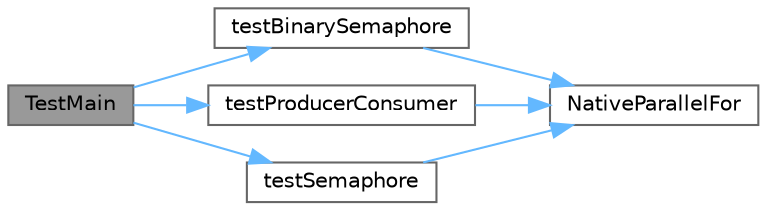 digraph "TestMain"
{
 // LATEX_PDF_SIZE
  bgcolor="transparent";
  edge [fontname=Helvetica,fontsize=10,labelfontname=Helvetica,labelfontsize=10];
  node [fontname=Helvetica,fontsize=10,shape=box,height=0.2,width=0.4];
  rankdir="LR";
  Node1 [id="Node000001",label="TestMain",height=0.2,width=0.4,color="gray40", fillcolor="grey60", style="filled", fontcolor="black",tooltip="Entry point to a TBB unit test application"];
  Node1 -> Node2 [id="edge1_Node000001_Node000002",color="steelblue1",style="solid",tooltip=" "];
  Node2 [id="Node000002",label="testBinarySemaphore",height=0.2,width=0.4,color="grey40", fillcolor="white", style="filled",URL="$test__semaphore_8cpp.html#ae567718982af29f7023330ee34d2b7e8",tooltip=" "];
  Node2 -> Node3 [id="edge2_Node000002_Node000003",color="steelblue1",style="solid",tooltip=" "];
  Node3 [id="Node000003",label="NativeParallelFor",height=0.2,width=0.4,color="grey40", fillcolor="white", style="filled",URL="$harness_8h.html#ad5b2c9cf4e169014b7919debb3c91d45",tooltip="Execute body(i) in parallel for i in the interval [0,n)."];
  Node1 -> Node4 [id="edge3_Node000001_Node000004",color="steelblue1",style="solid",tooltip=" "];
  Node4 [id="Node000004",label="testProducerConsumer",height=0.2,width=0.4,color="grey40", fillcolor="white", style="filled",URL="$test__semaphore_8cpp.html#a38e3dde95857f87fffe645255c8418ae",tooltip=" "];
  Node4 -> Node3 [id="edge4_Node000004_Node000003",color="steelblue1",style="solid",tooltip=" "];
  Node1 -> Node5 [id="edge5_Node000001_Node000005",color="steelblue1",style="solid",tooltip=" "];
  Node5 [id="Node000005",label="testSemaphore",height=0.2,width=0.4,color="grey40", fillcolor="white", style="filled",URL="$test__semaphore_8cpp.html#a2f9ef82b5f7bf49cb70b8091adf588e2",tooltip=" "];
  Node5 -> Node3 [id="edge6_Node000005_Node000003",color="steelblue1",style="solid",tooltip=" "];
}
